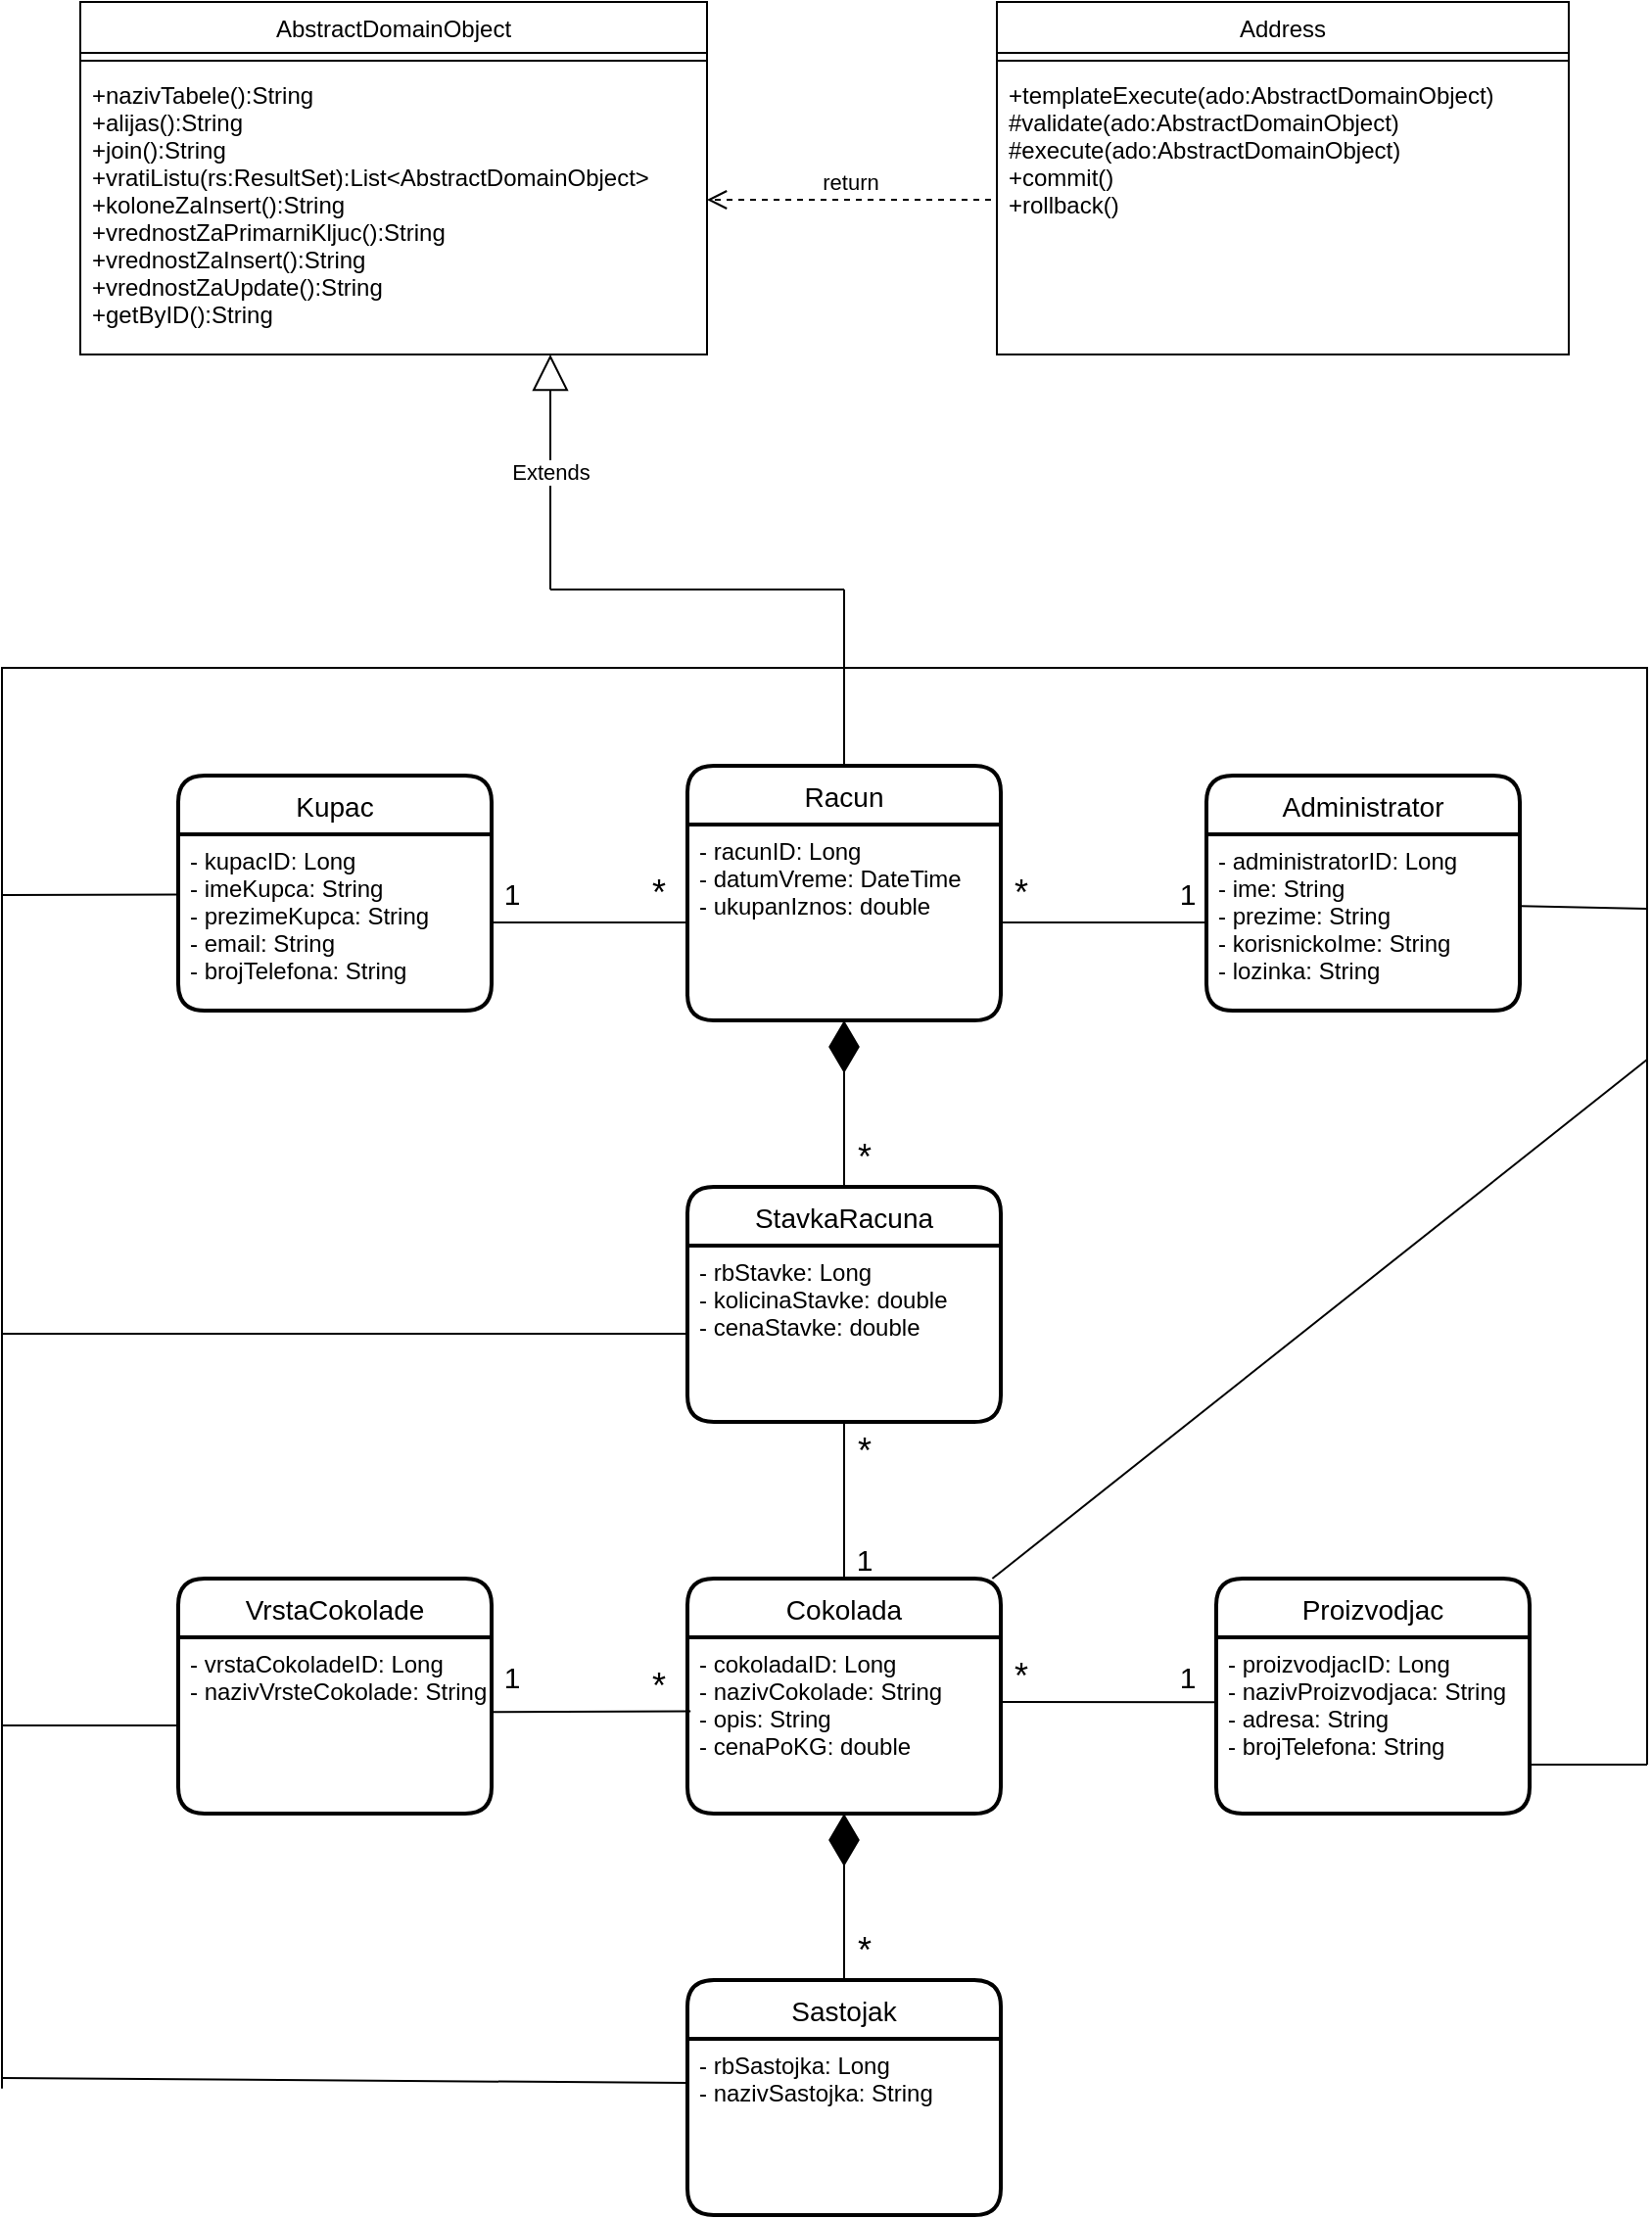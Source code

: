 <mxfile version="16.5.0" type="device"><diagram id="uB-7MdbrU5rrXyYI30_m" name="Page-1"><mxGraphModel dx="1021" dy="529" grid="1" gridSize="10" guides="1" tooltips="1" connect="1" arrows="1" fold="1" page="1" pageScale="1" pageWidth="850" pageHeight="1100" math="0" shadow="0"><root><mxCell id="0"/><mxCell id="1" parent="0"/><mxCell id="_rV34M_m56pUnCU3bGlA-1" value="Administrator" style="swimlane;childLayout=stackLayout;horizontal=1;startSize=30;horizontalStack=0;rounded=1;fontSize=14;fontStyle=0;strokeWidth=2;resizeParent=0;resizeLast=1;shadow=0;dashed=0;align=center;" parent="1" vertex="1"><mxGeometry x="735" y="615" width="160" height="120" as="geometry"/></mxCell><mxCell id="_rV34M_m56pUnCU3bGlA-2" value="- administratorID: Long&#10;- ime: String&#10;- prezime: String&#10;- korisnickoIme: String&#10;- lozinka: String" style="align=left;strokeColor=none;fillColor=none;spacingLeft=4;fontSize=12;verticalAlign=top;resizable=0;rotatable=0;part=1;" parent="_rV34M_m56pUnCU3bGlA-1" vertex="1"><mxGeometry y="30" width="160" height="90" as="geometry"/></mxCell><mxCell id="_rV34M_m56pUnCU3bGlA-3" value="Racun" style="swimlane;childLayout=stackLayout;horizontal=1;startSize=30;horizontalStack=0;rounded=1;fontSize=14;fontStyle=0;strokeWidth=2;resizeParent=0;resizeLast=1;shadow=0;dashed=0;align=center;" parent="1" vertex="1"><mxGeometry x="470" y="610" width="160" height="130" as="geometry"/></mxCell><mxCell id="_rV34M_m56pUnCU3bGlA-4" value="- racunID: Long&#10;- datumVreme: DateTime&#10;- ukupanIznos: double" style="align=left;strokeColor=none;fillColor=none;spacingLeft=4;fontSize=12;verticalAlign=top;resizable=0;rotatable=0;part=1;" parent="_rV34M_m56pUnCU3bGlA-3" vertex="1"><mxGeometry y="30" width="160" height="100" as="geometry"/></mxCell><mxCell id="_rV34M_m56pUnCU3bGlA-5" value="StavkaRacuna" style="swimlane;childLayout=stackLayout;horizontal=1;startSize=30;horizontalStack=0;rounded=1;fontSize=14;fontStyle=0;strokeWidth=2;resizeParent=0;resizeLast=1;shadow=0;dashed=0;align=center;" parent="1" vertex="1"><mxGeometry x="470" y="825" width="160" height="120" as="geometry"/></mxCell><mxCell id="_rV34M_m56pUnCU3bGlA-6" value="- rbStavke: Long&#10;- kolicinaStavke: double&#10;- cenaStavke: double" style="align=left;strokeColor=none;fillColor=none;spacingLeft=4;fontSize=12;verticalAlign=top;resizable=0;rotatable=0;part=1;" parent="_rV34M_m56pUnCU3bGlA-5" vertex="1"><mxGeometry y="30" width="160" height="90" as="geometry"/></mxCell><mxCell id="_rV34M_m56pUnCU3bGlA-7" value="Kupac" style="swimlane;childLayout=stackLayout;horizontal=1;startSize=30;horizontalStack=0;rounded=1;fontSize=14;fontStyle=0;strokeWidth=2;resizeParent=0;resizeLast=1;shadow=0;dashed=0;align=center;" parent="1" vertex="1"><mxGeometry x="210" y="615" width="160" height="120" as="geometry"/></mxCell><mxCell id="_rV34M_m56pUnCU3bGlA-8" value="- kupacID: Long&#10;- imeKupca: String&#10;- prezimeKupca: String&#10;- email: String&#10;- brojTelefona: String" style="align=left;strokeColor=none;fillColor=none;spacingLeft=4;fontSize=12;verticalAlign=top;resizable=0;rotatable=0;part=1;" parent="_rV34M_m56pUnCU3bGlA-7" vertex="1"><mxGeometry y="30" width="160" height="90" as="geometry"/></mxCell><mxCell id="_rV34M_m56pUnCU3bGlA-9" value="Cokolada" style="swimlane;childLayout=stackLayout;horizontal=1;startSize=30;horizontalStack=0;rounded=1;fontSize=14;fontStyle=0;strokeWidth=2;resizeParent=0;resizeLast=1;shadow=0;dashed=0;align=center;" parent="1" vertex="1"><mxGeometry x="470" y="1025" width="160" height="120" as="geometry"/></mxCell><mxCell id="_rV34M_m56pUnCU3bGlA-10" value="- cokoladaID: Long&#10;- nazivCokolade: String&#10;- opis: String&#10;- cenaPoKG: double" style="align=left;strokeColor=none;fillColor=none;spacingLeft=4;fontSize=12;verticalAlign=top;resizable=0;rotatable=0;part=1;" parent="_rV34M_m56pUnCU3bGlA-9" vertex="1"><mxGeometry y="30" width="160" height="90" as="geometry"/></mxCell><mxCell id="_rV34M_m56pUnCU3bGlA-11" value="VrstaCokolade" style="swimlane;childLayout=stackLayout;horizontal=1;startSize=30;horizontalStack=0;rounded=1;fontSize=14;fontStyle=0;strokeWidth=2;resizeParent=0;resizeLast=1;shadow=0;dashed=0;align=center;" parent="1" vertex="1"><mxGeometry x="210" y="1025" width="160" height="120" as="geometry"/></mxCell><mxCell id="_rV34M_m56pUnCU3bGlA-12" value="- vrstaCokoladeID: Long&#10;- nazivVrsteCokolade: String" style="align=left;strokeColor=none;fillColor=none;spacingLeft=4;fontSize=12;verticalAlign=top;resizable=0;rotatable=0;part=1;" parent="_rV34M_m56pUnCU3bGlA-11" vertex="1"><mxGeometry y="30" width="160" height="90" as="geometry"/></mxCell><mxCell id="_rV34M_m56pUnCU3bGlA-13" value="Proizvodjac" style="swimlane;childLayout=stackLayout;horizontal=1;startSize=30;horizontalStack=0;rounded=1;fontSize=14;fontStyle=0;strokeWidth=2;resizeParent=0;resizeLast=1;shadow=0;dashed=0;align=center;" parent="1" vertex="1"><mxGeometry x="740" y="1025" width="160" height="120" as="geometry"/></mxCell><mxCell id="_rV34M_m56pUnCU3bGlA-14" value="- proizvodjacID: Long&#10;- nazivProizvodjaca: String&#10;- adresa: String&#10;- brojTelefona: String" style="align=left;strokeColor=none;fillColor=none;spacingLeft=4;fontSize=12;verticalAlign=top;resizable=0;rotatable=0;part=1;" parent="_rV34M_m56pUnCU3bGlA-13" vertex="1"><mxGeometry y="30" width="160" height="90" as="geometry"/></mxCell><mxCell id="_rV34M_m56pUnCU3bGlA-15" value="" style="endArrow=none;html=1;rounded=0;entryX=0;entryY=0.5;entryDx=0;entryDy=0;exitX=1;exitY=0.5;exitDx=0;exitDy=0;" parent="1" source="_rV34M_m56pUnCU3bGlA-4" target="_rV34M_m56pUnCU3bGlA-2" edge="1"><mxGeometry relative="1" as="geometry"><mxPoint x="470" y="875" as="sourcePoint"/><mxPoint x="630" y="875" as="targetPoint"/></mxGeometry></mxCell><mxCell id="_rV34M_m56pUnCU3bGlA-16" value="" style="endArrow=none;html=1;rounded=0;exitX=1;exitY=0.5;exitDx=0;exitDy=0;entryX=0;entryY=0.5;entryDx=0;entryDy=0;" parent="1" source="_rV34M_m56pUnCU3bGlA-8" target="_rV34M_m56pUnCU3bGlA-4" edge="1"><mxGeometry relative="1" as="geometry"><mxPoint x="640" y="700" as="sourcePoint"/><mxPoint x="460" y="715" as="targetPoint"/></mxGeometry></mxCell><mxCell id="_rV34M_m56pUnCU3bGlA-17" value="" style="endArrow=none;html=1;rounded=0;exitX=1.004;exitY=0.424;exitDx=0;exitDy=0;entryX=0.01;entryY=0.42;entryDx=0;entryDy=0;entryPerimeter=0;exitPerimeter=0;" parent="1" source="_rV34M_m56pUnCU3bGlA-12" target="_rV34M_m56pUnCU3bGlA-10" edge="1"><mxGeometry relative="1" as="geometry"><mxPoint x="380" y="700" as="sourcePoint"/><mxPoint x="480" y="700" as="targetPoint"/></mxGeometry></mxCell><mxCell id="_rV34M_m56pUnCU3bGlA-18" value="" style="endArrow=none;html=1;rounded=0;entryX=0.006;entryY=0.368;entryDx=0;entryDy=0;entryPerimeter=0;" parent="1" target="_rV34M_m56pUnCU3bGlA-14" edge="1"><mxGeometry relative="1" as="geometry"><mxPoint x="630" y="1088" as="sourcePoint"/><mxPoint x="481.6" y="1102.8" as="targetPoint"/></mxGeometry></mxCell><mxCell id="_rV34M_m56pUnCU3bGlA-19" value="" style="endArrow=none;html=1;rounded=0;entryX=0.5;entryY=0;entryDx=0;entryDy=0;exitX=0.5;exitY=1;exitDx=0;exitDy=0;" parent="1" source="_rV34M_m56pUnCU3bGlA-6" target="_rV34M_m56pUnCU3bGlA-9" edge="1"><mxGeometry relative="1" as="geometry"><mxPoint x="640" y="1098" as="sourcePoint"/><mxPoint x="750.96" y="1098.12" as="targetPoint"/></mxGeometry></mxCell><mxCell id="_rV34M_m56pUnCU3bGlA-20" value="" style="endArrow=diamondThin;endFill=1;endSize=24;html=1;rounded=0;entryX=0.5;entryY=1;entryDx=0;entryDy=0;exitX=0.5;exitY=0;exitDx=0;exitDy=0;" parent="1" source="_rV34M_m56pUnCU3bGlA-5" target="_rV34M_m56pUnCU3bGlA-4" edge="1"><mxGeometry width="160" relative="1" as="geometry"><mxPoint x="500" y="825" as="sourcePoint"/><mxPoint x="660" y="825" as="targetPoint"/></mxGeometry></mxCell><mxCell id="_rV34M_m56pUnCU3bGlA-21" value="1" style="text;html=1;align=center;verticalAlign=middle;resizable=0;points=[];autosize=1;strokeColor=none;fillColor=none;fontSize=15;" parent="1" vertex="1"><mxGeometry x="715" y="665" width="20" height="20" as="geometry"/></mxCell><mxCell id="_rV34M_m56pUnCU3bGlA-22" value="1" style="text;html=1;align=center;verticalAlign=middle;resizable=0;points=[];autosize=1;strokeColor=none;fillColor=none;fontSize=15;" parent="1" vertex="1"><mxGeometry x="370" y="665" width="20" height="20" as="geometry"/></mxCell><mxCell id="_rV34M_m56pUnCU3bGlA-23" value="1" style="text;html=1;align=center;verticalAlign=middle;resizable=0;points=[];autosize=1;strokeColor=none;fillColor=none;fontSize=15;" parent="1" vertex="1"><mxGeometry x="715" y="1065" width="20" height="20" as="geometry"/></mxCell><mxCell id="_rV34M_m56pUnCU3bGlA-24" value="1" style="text;html=1;align=center;verticalAlign=middle;resizable=0;points=[];autosize=1;strokeColor=none;fillColor=none;fontSize=15;" parent="1" vertex="1"><mxGeometry x="370" y="1065" width="20" height="20" as="geometry"/></mxCell><mxCell id="_rV34M_m56pUnCU3bGlA-25" value="1" style="text;html=1;align=center;verticalAlign=middle;resizable=0;points=[];autosize=1;strokeColor=none;fillColor=none;fontSize=15;" parent="1" vertex="1"><mxGeometry x="550" y="1005" width="20" height="20" as="geometry"/></mxCell><mxCell id="_rV34M_m56pUnCU3bGlA-26" value="*" style="text;html=1;align=center;verticalAlign=middle;resizable=0;points=[];autosize=1;strokeColor=none;fillColor=none;fontSize=18;" parent="1" vertex="1"><mxGeometry x="630" y="660" width="20" height="30" as="geometry"/></mxCell><mxCell id="_rV34M_m56pUnCU3bGlA-27" value="*" style="text;html=1;align=center;verticalAlign=middle;resizable=0;points=[];autosize=1;strokeColor=none;fillColor=none;fontSize=18;" parent="1" vertex="1"><mxGeometry x="445" y="660" width="20" height="30" as="geometry"/></mxCell><mxCell id="_rV34M_m56pUnCU3bGlA-28" value="*" style="text;html=1;align=center;verticalAlign=middle;resizable=0;points=[];autosize=1;strokeColor=none;fillColor=none;fontSize=18;" parent="1" vertex="1"><mxGeometry x="550" y="795" width="20" height="30" as="geometry"/></mxCell><mxCell id="_rV34M_m56pUnCU3bGlA-29" value="*" style="text;html=1;align=center;verticalAlign=middle;resizable=0;points=[];autosize=1;strokeColor=none;fillColor=none;fontSize=18;" parent="1" vertex="1"><mxGeometry x="550" y="945" width="20" height="30" as="geometry"/></mxCell><mxCell id="_rV34M_m56pUnCU3bGlA-30" value="*" style="text;html=1;align=center;verticalAlign=middle;resizable=0;points=[];autosize=1;strokeColor=none;fillColor=none;fontSize=18;" parent="1" vertex="1"><mxGeometry x="630" y="1060" width="20" height="30" as="geometry"/></mxCell><mxCell id="_rV34M_m56pUnCU3bGlA-31" value="*" style="text;html=1;align=center;verticalAlign=middle;resizable=0;points=[];autosize=1;strokeColor=none;fillColor=none;fontSize=18;" parent="1" vertex="1"><mxGeometry x="445" y="1065" width="20" height="30" as="geometry"/></mxCell><mxCell id="s3QdOaXxrhVJaadzYSkQ-2" value="Sastojak" style="swimlane;childLayout=stackLayout;horizontal=1;startSize=30;horizontalStack=0;rounded=1;fontSize=14;fontStyle=0;strokeWidth=2;resizeParent=0;resizeLast=1;shadow=0;dashed=0;align=center;" parent="1" vertex="1"><mxGeometry x="470" y="1230" width="160" height="120" as="geometry"/></mxCell><mxCell id="s3QdOaXxrhVJaadzYSkQ-3" value="- rbSastojka: Long&#10;- nazivSastojka: String" style="align=left;strokeColor=none;fillColor=none;spacingLeft=4;fontSize=12;verticalAlign=top;resizable=0;rotatable=0;part=1;" parent="s3QdOaXxrhVJaadzYSkQ-2" vertex="1"><mxGeometry y="30" width="160" height="90" as="geometry"/></mxCell><mxCell id="s3QdOaXxrhVJaadzYSkQ-4" value="" style="endArrow=diamondThin;endFill=1;endSize=24;html=1;rounded=0;entryX=0.5;entryY=1;entryDx=0;entryDy=0;exitX=0.5;exitY=0;exitDx=0;exitDy=0;" parent="1" edge="1"><mxGeometry width="160" relative="1" as="geometry"><mxPoint x="550" y="1230" as="sourcePoint"/><mxPoint x="550" y="1145" as="targetPoint"/></mxGeometry></mxCell><mxCell id="s3QdOaXxrhVJaadzYSkQ-5" value="*" style="text;html=1;align=center;verticalAlign=middle;resizable=0;points=[];autosize=1;strokeColor=none;fillColor=none;fontSize=18;" parent="1" vertex="1"><mxGeometry x="550" y="1200" width="20" height="30" as="geometry"/></mxCell><mxCell id="24O_SQ4txfMPIi-HHH20-1" value="AbstractDomainObject" style="swimlane;fontStyle=0;align=center;verticalAlign=top;childLayout=stackLayout;horizontal=1;startSize=26;horizontalStack=0;resizeParent=1;resizeLast=0;collapsible=1;marginBottom=0;rounded=0;shadow=0;strokeWidth=1;" vertex="1" parent="1"><mxGeometry x="160" y="220" width="320" height="180" as="geometry"><mxRectangle x="230" y="140" width="160" height="26" as="alternateBounds"/></mxGeometry></mxCell><mxCell id="24O_SQ4txfMPIi-HHH20-2" value="" style="line;html=1;strokeWidth=1;align=left;verticalAlign=middle;spacingTop=-1;spacingLeft=3;spacingRight=3;rotatable=0;labelPosition=right;points=[];portConstraint=eastwest;" vertex="1" parent="24O_SQ4txfMPIi-HHH20-1"><mxGeometry y="26" width="320" height="8" as="geometry"/></mxCell><mxCell id="24O_SQ4txfMPIi-HHH20-3" value="+nazivTabele():String&#10;+alijas():String&#10;+join():String&#10;+vratiListu(rs:ResultSet):List&lt;AbstractDomainObject&gt;&#10;+koloneZaInsert():String&#10;+vrednostZaPrimarniKljuc():String&#10;+vrednostZaInsert():String&#10;+vrednostZaUpdate():String&#10;+getByID():String" style="text;align=left;verticalAlign=top;spacingLeft=4;spacingRight=4;overflow=hidden;rotatable=0;points=[[0,0.5],[1,0.5]];portConstraint=eastwest;" vertex="1" parent="24O_SQ4txfMPIi-HHH20-1"><mxGeometry y="34" width="320" height="136" as="geometry"/></mxCell><mxCell id="24O_SQ4txfMPIi-HHH20-4" value="Address" style="swimlane;fontStyle=0;align=center;verticalAlign=top;childLayout=stackLayout;horizontal=1;startSize=26;horizontalStack=0;resizeParent=1;resizeLast=0;collapsible=1;marginBottom=0;rounded=0;shadow=0;strokeWidth=1;" vertex="1" parent="1"><mxGeometry x="628" y="220" width="292" height="180" as="geometry"><mxRectangle x="550" y="140" width="160" height="26" as="alternateBounds"/></mxGeometry></mxCell><mxCell id="24O_SQ4txfMPIi-HHH20-5" value="" style="line;html=1;strokeWidth=1;align=left;verticalAlign=middle;spacingTop=-1;spacingLeft=3;spacingRight=3;rotatable=0;labelPosition=right;points=[];portConstraint=eastwest;" vertex="1" parent="24O_SQ4txfMPIi-HHH20-4"><mxGeometry y="26" width="292" height="8" as="geometry"/></mxCell><mxCell id="24O_SQ4txfMPIi-HHH20-6" value="+templateExecute(ado:AbstractDomainObject)&#10;#validate(ado:AbstractDomainObject)&#10;#execute(ado:AbstractDomainObject)&#10;+commit()&#10;+rollback()" style="text;align=left;verticalAlign=top;spacingLeft=4;spacingRight=4;overflow=hidden;rotatable=0;points=[[0,0.5],[1,0.5]];portConstraint=eastwest;" vertex="1" parent="24O_SQ4txfMPIi-HHH20-4"><mxGeometry y="34" width="292" height="86" as="geometry"/></mxCell><mxCell id="24O_SQ4txfMPIi-HHH20-7" value="return" style="html=1;verticalAlign=bottom;endArrow=open;dashed=1;endSize=8;rounded=0;entryX=1;entryY=0.5;entryDx=0;entryDy=0;" edge="1" parent="1"><mxGeometry relative="1" as="geometry"><mxPoint x="625.0" y="321" as="sourcePoint"/><mxPoint x="480.0" y="321" as="targetPoint"/></mxGeometry></mxCell><mxCell id="24O_SQ4txfMPIi-HHH20-8" value="" style="endArrow=none;html=1;rounded=0;exitX=0.5;exitY=0;exitDx=0;exitDy=0;" edge="1" parent="1" source="_rV34M_m56pUnCU3bGlA-3"><mxGeometry width="50" height="50" relative="1" as="geometry"><mxPoint x="490" y="610" as="sourcePoint"/><mxPoint x="550" y="520" as="targetPoint"/></mxGeometry></mxCell><mxCell id="24O_SQ4txfMPIi-HHH20-9" value="" style="endArrow=none;html=1;rounded=0;" edge="1" parent="1"><mxGeometry width="50" height="50" relative="1" as="geometry"><mxPoint x="120" y="1285.333" as="sourcePoint"/><mxPoint x="550" y="560" as="targetPoint"/><Array as="points"><mxPoint x="120" y="560"/></Array></mxGeometry></mxCell><mxCell id="24O_SQ4txfMPIi-HHH20-10" value="" style="endArrow=none;html=1;rounded=0;" edge="1" parent="1"><mxGeometry width="50" height="50" relative="1" as="geometry"><mxPoint x="550" y="560" as="sourcePoint"/><mxPoint x="960" y="1120" as="targetPoint"/><Array as="points"><mxPoint x="815" y="560"/><mxPoint x="960" y="560"/></Array></mxGeometry></mxCell><mxCell id="24O_SQ4txfMPIi-HHH20-11" value="" style="endArrow=none;html=1;rounded=0;exitX=0;exitY=0.5;exitDx=0;exitDy=0;" edge="1" parent="1" source="_rV34M_m56pUnCU3bGlA-6"><mxGeometry width="50" height="50" relative="1" as="geometry"><mxPoint x="580" y="1050" as="sourcePoint"/><mxPoint x="120" y="900" as="targetPoint"/></mxGeometry></mxCell><mxCell id="24O_SQ4txfMPIi-HHH20-12" value="" style="endArrow=none;html=1;rounded=0;entryX=0;entryY=0.5;entryDx=0;entryDy=0;" edge="1" parent="1" target="_rV34M_m56pUnCU3bGlA-12"><mxGeometry width="50" height="50" relative="1" as="geometry"><mxPoint x="120" y="1100" as="sourcePoint"/><mxPoint x="620" y="1090" as="targetPoint"/></mxGeometry></mxCell><mxCell id="24O_SQ4txfMPIi-HHH20-13" value="" style="endArrow=none;html=1;rounded=0;entryX=0;entryY=0.25;entryDx=0;entryDy=0;" edge="1" parent="1" target="s3QdOaXxrhVJaadzYSkQ-3"><mxGeometry width="50" height="50" relative="1" as="geometry"><mxPoint x="120" y="1280" as="sourcePoint"/><mxPoint x="460" y="1280" as="targetPoint"/></mxGeometry></mxCell><mxCell id="24O_SQ4txfMPIi-HHH20-14" value="" style="endArrow=none;html=1;rounded=0;" edge="1" parent="1"><mxGeometry width="50" height="50" relative="1" as="geometry"><mxPoint x="900" y="1120" as="sourcePoint"/><mxPoint x="960" y="1120" as="targetPoint"/></mxGeometry></mxCell><mxCell id="24O_SQ4txfMPIi-HHH20-15" value="" style="endArrow=none;html=1;rounded=0;exitX=1.003;exitY=0.407;exitDx=0;exitDy=0;exitPerimeter=0;" edge="1" parent="1" source="_rV34M_m56pUnCU3bGlA-2"><mxGeometry width="50" height="50" relative="1" as="geometry"><mxPoint x="900" y="830.0" as="sourcePoint"/><mxPoint x="960" y="683" as="targetPoint"/></mxGeometry></mxCell><mxCell id="24O_SQ4txfMPIi-HHH20-17" value="" style="endArrow=none;html=1;rounded=0;" edge="1" parent="1"><mxGeometry width="50" height="50" relative="1" as="geometry"><mxPoint x="120" y="676" as="sourcePoint"/><mxPoint x="210" y="675.69" as="targetPoint"/></mxGeometry></mxCell><mxCell id="24O_SQ4txfMPIi-HHH20-18" value="" style="endArrow=none;html=1;rounded=0;" edge="1" parent="1" source="_rV34M_m56pUnCU3bGlA-9"><mxGeometry width="50" height="50" relative="1" as="geometry"><mxPoint x="915.48" y="701.63" as="sourcePoint"/><mxPoint x="960" y="760" as="targetPoint"/></mxGeometry></mxCell><mxCell id="24O_SQ4txfMPIi-HHH20-19" value="Extends" style="endArrow=block;endSize=16;endFill=0;html=1;rounded=0;entryX=0.75;entryY=1;entryDx=0;entryDy=0;" edge="1" parent="1" target="24O_SQ4txfMPIi-HHH20-1"><mxGeometry width="160" relative="1" as="geometry"><mxPoint x="400" y="520" as="sourcePoint"/><mxPoint x="610" y="350" as="targetPoint"/></mxGeometry></mxCell><mxCell id="24O_SQ4txfMPIi-HHH20-20" value="" style="endArrow=none;html=1;rounded=0;" edge="1" parent="1"><mxGeometry width="50" height="50" relative="1" as="geometry"><mxPoint x="400" y="520" as="sourcePoint"/><mxPoint x="550" y="520" as="targetPoint"/></mxGeometry></mxCell></root></mxGraphModel></diagram></mxfile>
